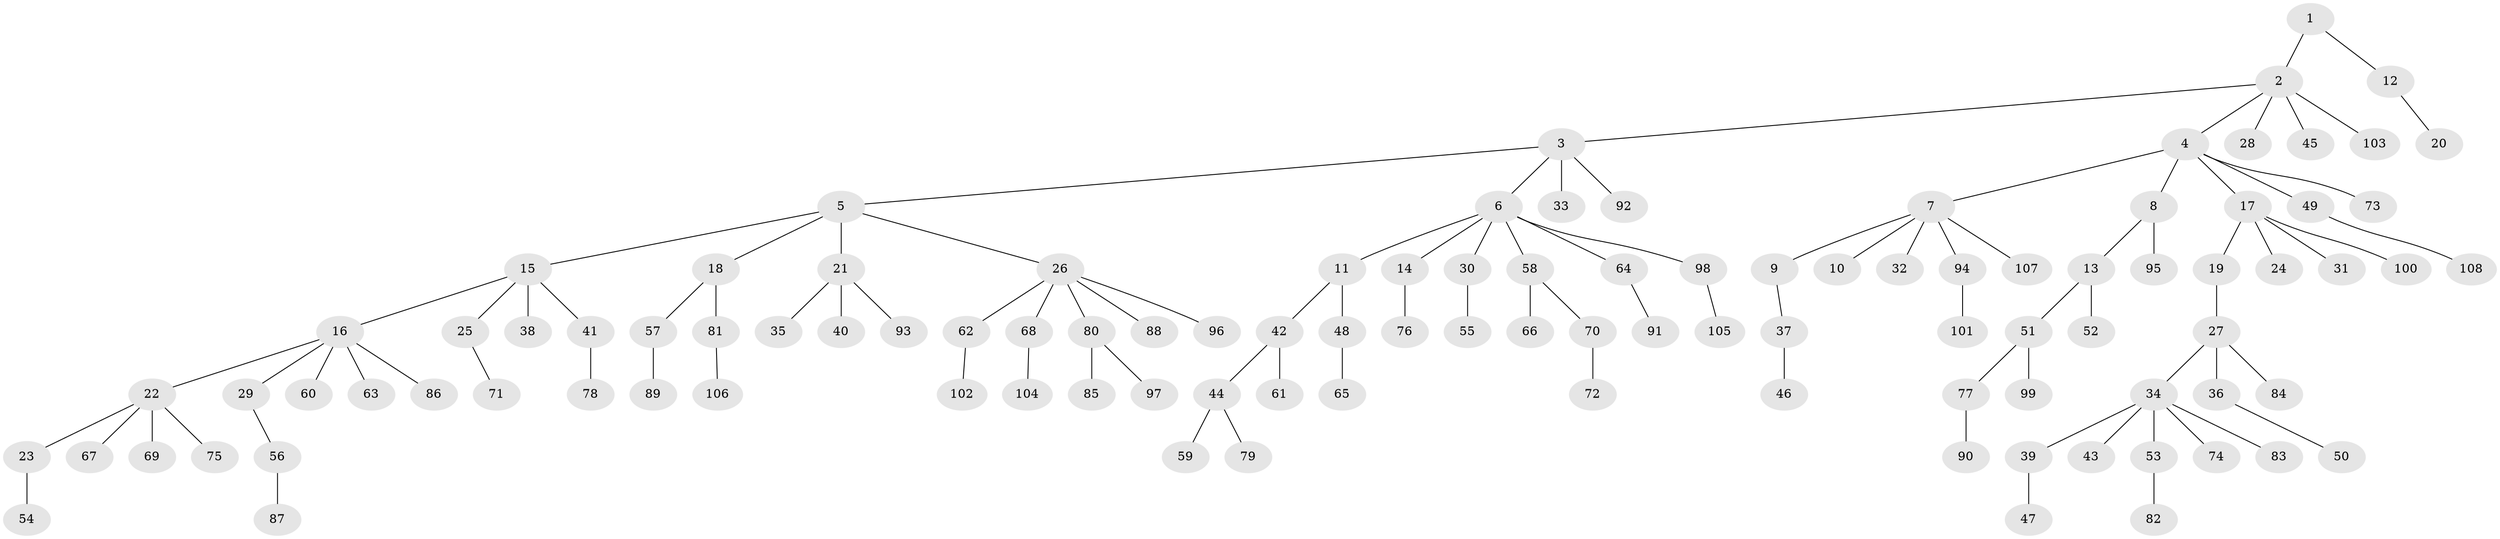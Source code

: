 // Generated by graph-tools (version 1.1) at 2025/52/03/09/25 04:52:51]
// undirected, 108 vertices, 107 edges
graph export_dot {
graph [start="1"]
  node [color=gray90,style=filled];
  1;
  2;
  3;
  4;
  5;
  6;
  7;
  8;
  9;
  10;
  11;
  12;
  13;
  14;
  15;
  16;
  17;
  18;
  19;
  20;
  21;
  22;
  23;
  24;
  25;
  26;
  27;
  28;
  29;
  30;
  31;
  32;
  33;
  34;
  35;
  36;
  37;
  38;
  39;
  40;
  41;
  42;
  43;
  44;
  45;
  46;
  47;
  48;
  49;
  50;
  51;
  52;
  53;
  54;
  55;
  56;
  57;
  58;
  59;
  60;
  61;
  62;
  63;
  64;
  65;
  66;
  67;
  68;
  69;
  70;
  71;
  72;
  73;
  74;
  75;
  76;
  77;
  78;
  79;
  80;
  81;
  82;
  83;
  84;
  85;
  86;
  87;
  88;
  89;
  90;
  91;
  92;
  93;
  94;
  95;
  96;
  97;
  98;
  99;
  100;
  101;
  102;
  103;
  104;
  105;
  106;
  107;
  108;
  1 -- 2;
  1 -- 12;
  2 -- 3;
  2 -- 4;
  2 -- 28;
  2 -- 45;
  2 -- 103;
  3 -- 5;
  3 -- 6;
  3 -- 33;
  3 -- 92;
  4 -- 7;
  4 -- 8;
  4 -- 17;
  4 -- 49;
  4 -- 73;
  5 -- 15;
  5 -- 18;
  5 -- 21;
  5 -- 26;
  6 -- 11;
  6 -- 14;
  6 -- 30;
  6 -- 58;
  6 -- 64;
  6 -- 98;
  7 -- 9;
  7 -- 10;
  7 -- 32;
  7 -- 94;
  7 -- 107;
  8 -- 13;
  8 -- 95;
  9 -- 37;
  11 -- 42;
  11 -- 48;
  12 -- 20;
  13 -- 51;
  13 -- 52;
  14 -- 76;
  15 -- 16;
  15 -- 25;
  15 -- 38;
  15 -- 41;
  16 -- 22;
  16 -- 29;
  16 -- 60;
  16 -- 63;
  16 -- 86;
  17 -- 19;
  17 -- 24;
  17 -- 31;
  17 -- 100;
  18 -- 57;
  18 -- 81;
  19 -- 27;
  21 -- 35;
  21 -- 40;
  21 -- 93;
  22 -- 23;
  22 -- 67;
  22 -- 69;
  22 -- 75;
  23 -- 54;
  25 -- 71;
  26 -- 62;
  26 -- 68;
  26 -- 80;
  26 -- 88;
  26 -- 96;
  27 -- 34;
  27 -- 36;
  27 -- 84;
  29 -- 56;
  30 -- 55;
  34 -- 39;
  34 -- 43;
  34 -- 53;
  34 -- 74;
  34 -- 83;
  36 -- 50;
  37 -- 46;
  39 -- 47;
  41 -- 78;
  42 -- 44;
  42 -- 61;
  44 -- 59;
  44 -- 79;
  48 -- 65;
  49 -- 108;
  51 -- 77;
  51 -- 99;
  53 -- 82;
  56 -- 87;
  57 -- 89;
  58 -- 66;
  58 -- 70;
  62 -- 102;
  64 -- 91;
  68 -- 104;
  70 -- 72;
  77 -- 90;
  80 -- 85;
  80 -- 97;
  81 -- 106;
  94 -- 101;
  98 -- 105;
}
